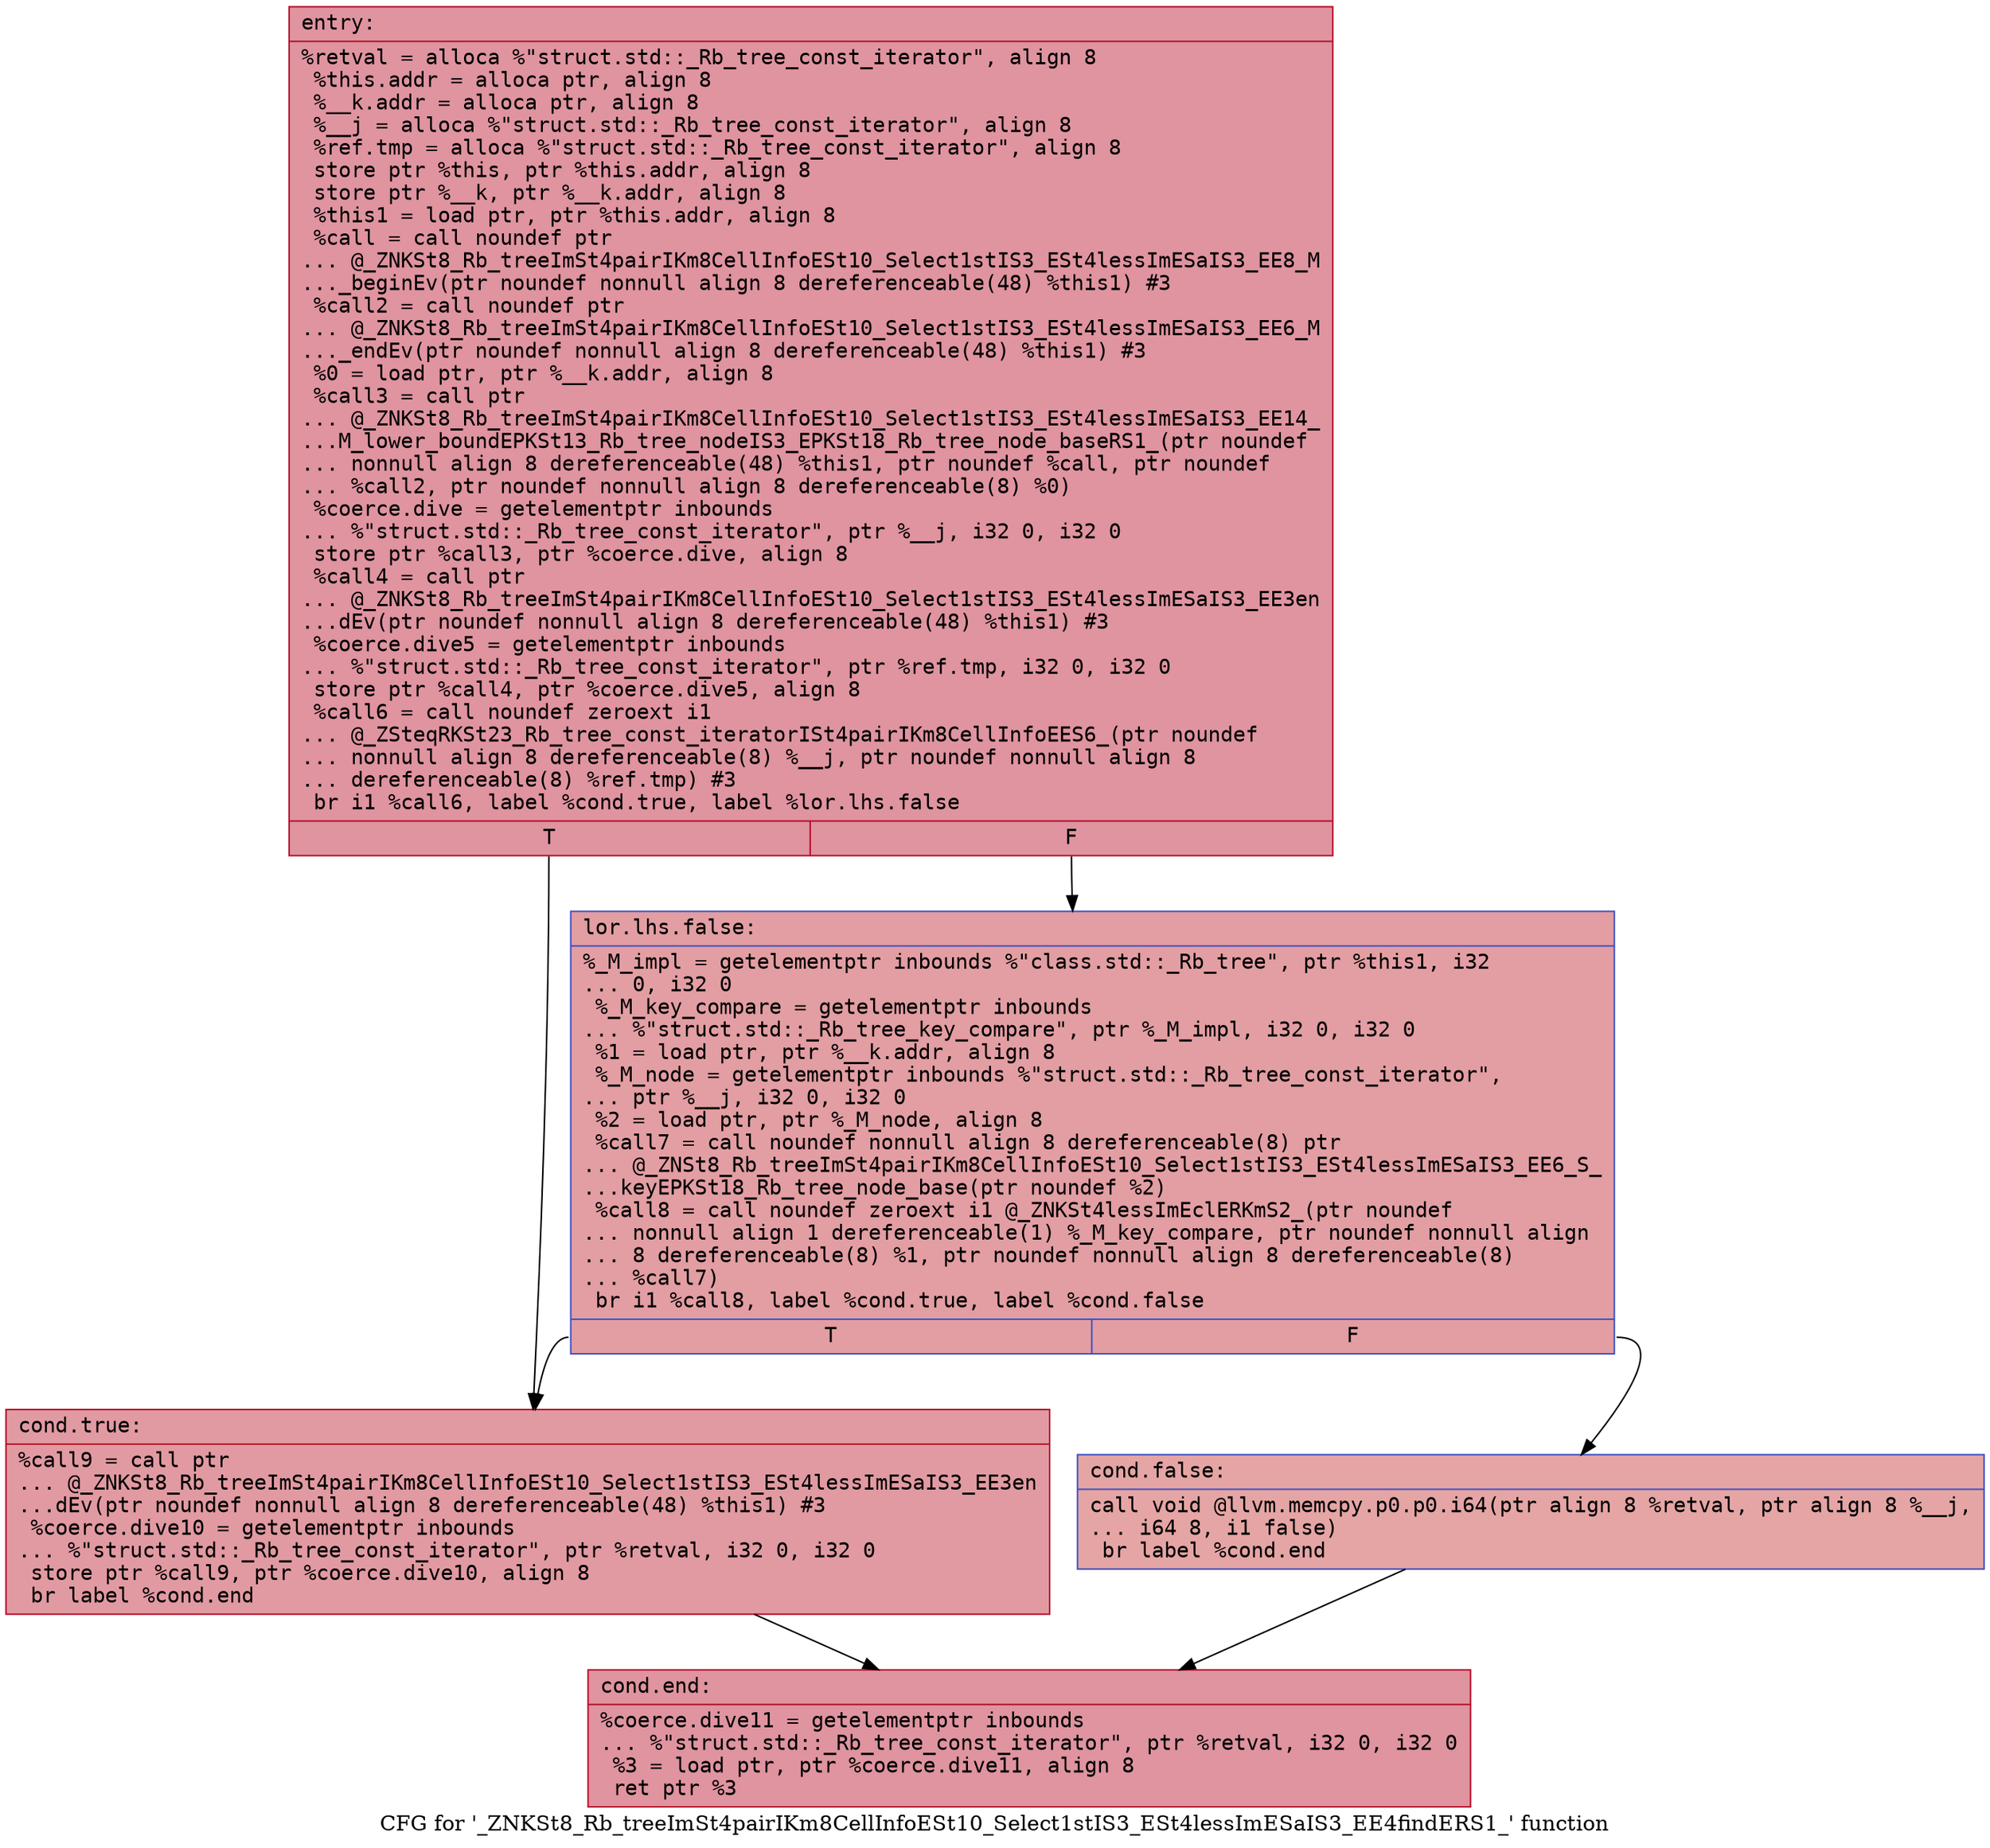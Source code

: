 digraph "CFG for '_ZNKSt8_Rb_treeImSt4pairIKm8CellInfoESt10_Select1stIS3_ESt4lessImESaIS3_EE4findERS1_' function" {
	label="CFG for '_ZNKSt8_Rb_treeImSt4pairIKm8CellInfoESt10_Select1stIS3_ESt4lessImESaIS3_EE4findERS1_' function";

	Node0x55dfe4c7eb70 [shape=record,color="#b70d28ff", style=filled, fillcolor="#b70d2870" fontname="Courier",label="{entry:\l|  %retval = alloca %\"struct.std::_Rb_tree_const_iterator\", align 8\l  %this.addr = alloca ptr, align 8\l  %__k.addr = alloca ptr, align 8\l  %__j = alloca %\"struct.std::_Rb_tree_const_iterator\", align 8\l  %ref.tmp = alloca %\"struct.std::_Rb_tree_const_iterator\", align 8\l  store ptr %this, ptr %this.addr, align 8\l  store ptr %__k, ptr %__k.addr, align 8\l  %this1 = load ptr, ptr %this.addr, align 8\l  %call = call noundef ptr\l... @_ZNKSt8_Rb_treeImSt4pairIKm8CellInfoESt10_Select1stIS3_ESt4lessImESaIS3_EE8_M\l..._beginEv(ptr noundef nonnull align 8 dereferenceable(48) %this1) #3\l  %call2 = call noundef ptr\l... @_ZNKSt8_Rb_treeImSt4pairIKm8CellInfoESt10_Select1stIS3_ESt4lessImESaIS3_EE6_M\l..._endEv(ptr noundef nonnull align 8 dereferenceable(48) %this1) #3\l  %0 = load ptr, ptr %__k.addr, align 8\l  %call3 = call ptr\l... @_ZNKSt8_Rb_treeImSt4pairIKm8CellInfoESt10_Select1stIS3_ESt4lessImESaIS3_EE14_\l...M_lower_boundEPKSt13_Rb_tree_nodeIS3_EPKSt18_Rb_tree_node_baseRS1_(ptr noundef\l... nonnull align 8 dereferenceable(48) %this1, ptr noundef %call, ptr noundef\l... %call2, ptr noundef nonnull align 8 dereferenceable(8) %0)\l  %coerce.dive = getelementptr inbounds\l... %\"struct.std::_Rb_tree_const_iterator\", ptr %__j, i32 0, i32 0\l  store ptr %call3, ptr %coerce.dive, align 8\l  %call4 = call ptr\l... @_ZNKSt8_Rb_treeImSt4pairIKm8CellInfoESt10_Select1stIS3_ESt4lessImESaIS3_EE3en\l...dEv(ptr noundef nonnull align 8 dereferenceable(48) %this1) #3\l  %coerce.dive5 = getelementptr inbounds\l... %\"struct.std::_Rb_tree_const_iterator\", ptr %ref.tmp, i32 0, i32 0\l  store ptr %call4, ptr %coerce.dive5, align 8\l  %call6 = call noundef zeroext i1\l... @_ZSteqRKSt23_Rb_tree_const_iteratorISt4pairIKm8CellInfoEES6_(ptr noundef\l... nonnull align 8 dereferenceable(8) %__j, ptr noundef nonnull align 8\l... dereferenceable(8) %ref.tmp) #3\l  br i1 %call6, label %cond.true, label %lor.lhs.false\l|{<s0>T|<s1>F}}"];
	Node0x55dfe4c7eb70:s0 -> Node0x55dfe4c7fe20[tooltip="entry -> cond.true\nProbability 50.00%" ];
	Node0x55dfe4c7eb70:s1 -> Node0x55dfe4c800e0[tooltip="entry -> lor.lhs.false\nProbability 50.00%" ];
	Node0x55dfe4c800e0 [shape=record,color="#3d50c3ff", style=filled, fillcolor="#be242e70" fontname="Courier",label="{lor.lhs.false:\l|  %_M_impl = getelementptr inbounds %\"class.std::_Rb_tree\", ptr %this1, i32\l... 0, i32 0\l  %_M_key_compare = getelementptr inbounds\l... %\"struct.std::_Rb_tree_key_compare\", ptr %_M_impl, i32 0, i32 0\l  %1 = load ptr, ptr %__k.addr, align 8\l  %_M_node = getelementptr inbounds %\"struct.std::_Rb_tree_const_iterator\",\l... ptr %__j, i32 0, i32 0\l  %2 = load ptr, ptr %_M_node, align 8\l  %call7 = call noundef nonnull align 8 dereferenceable(8) ptr\l... @_ZNSt8_Rb_treeImSt4pairIKm8CellInfoESt10_Select1stIS3_ESt4lessImESaIS3_EE6_S_\l...keyEPKSt18_Rb_tree_node_base(ptr noundef %2)\l  %call8 = call noundef zeroext i1 @_ZNKSt4lessImEclERKmS2_(ptr noundef\l... nonnull align 1 dereferenceable(1) %_M_key_compare, ptr noundef nonnull align\l... 8 dereferenceable(8) %1, ptr noundef nonnull align 8 dereferenceable(8)\l... %call7)\l  br i1 %call8, label %cond.true, label %cond.false\l|{<s0>T|<s1>F}}"];
	Node0x55dfe4c800e0:s0 -> Node0x55dfe4c7fe20[tooltip="lor.lhs.false -> cond.true\nProbability 50.00%" ];
	Node0x55dfe4c800e0:s1 -> Node0x55dfe4c80980[tooltip="lor.lhs.false -> cond.false\nProbability 50.00%" ];
	Node0x55dfe4c7fe20 [shape=record,color="#b70d28ff", style=filled, fillcolor="#bb1b2c70" fontname="Courier",label="{cond.true:\l|  %call9 = call ptr\l... @_ZNKSt8_Rb_treeImSt4pairIKm8CellInfoESt10_Select1stIS3_ESt4lessImESaIS3_EE3en\l...dEv(ptr noundef nonnull align 8 dereferenceable(48) %this1) #3\l  %coerce.dive10 = getelementptr inbounds\l... %\"struct.std::_Rb_tree_const_iterator\", ptr %retval, i32 0, i32 0\l  store ptr %call9, ptr %coerce.dive10, align 8\l  br label %cond.end\l}"];
	Node0x55dfe4c7fe20 -> Node0x55dfe4c80f70[tooltip="cond.true -> cond.end\nProbability 100.00%" ];
	Node0x55dfe4c80980 [shape=record,color="#3d50c3ff", style=filled, fillcolor="#c5333470" fontname="Courier",label="{cond.false:\l|  call void @llvm.memcpy.p0.p0.i64(ptr align 8 %retval, ptr align 8 %__j,\l... i64 8, i1 false)\l  br label %cond.end\l}"];
	Node0x55dfe4c80980 -> Node0x55dfe4c80f70[tooltip="cond.false -> cond.end\nProbability 100.00%" ];
	Node0x55dfe4c80f70 [shape=record,color="#b70d28ff", style=filled, fillcolor="#b70d2870" fontname="Courier",label="{cond.end:\l|  %coerce.dive11 = getelementptr inbounds\l... %\"struct.std::_Rb_tree_const_iterator\", ptr %retval, i32 0, i32 0\l  %3 = load ptr, ptr %coerce.dive11, align 8\l  ret ptr %3\l}"];
}
